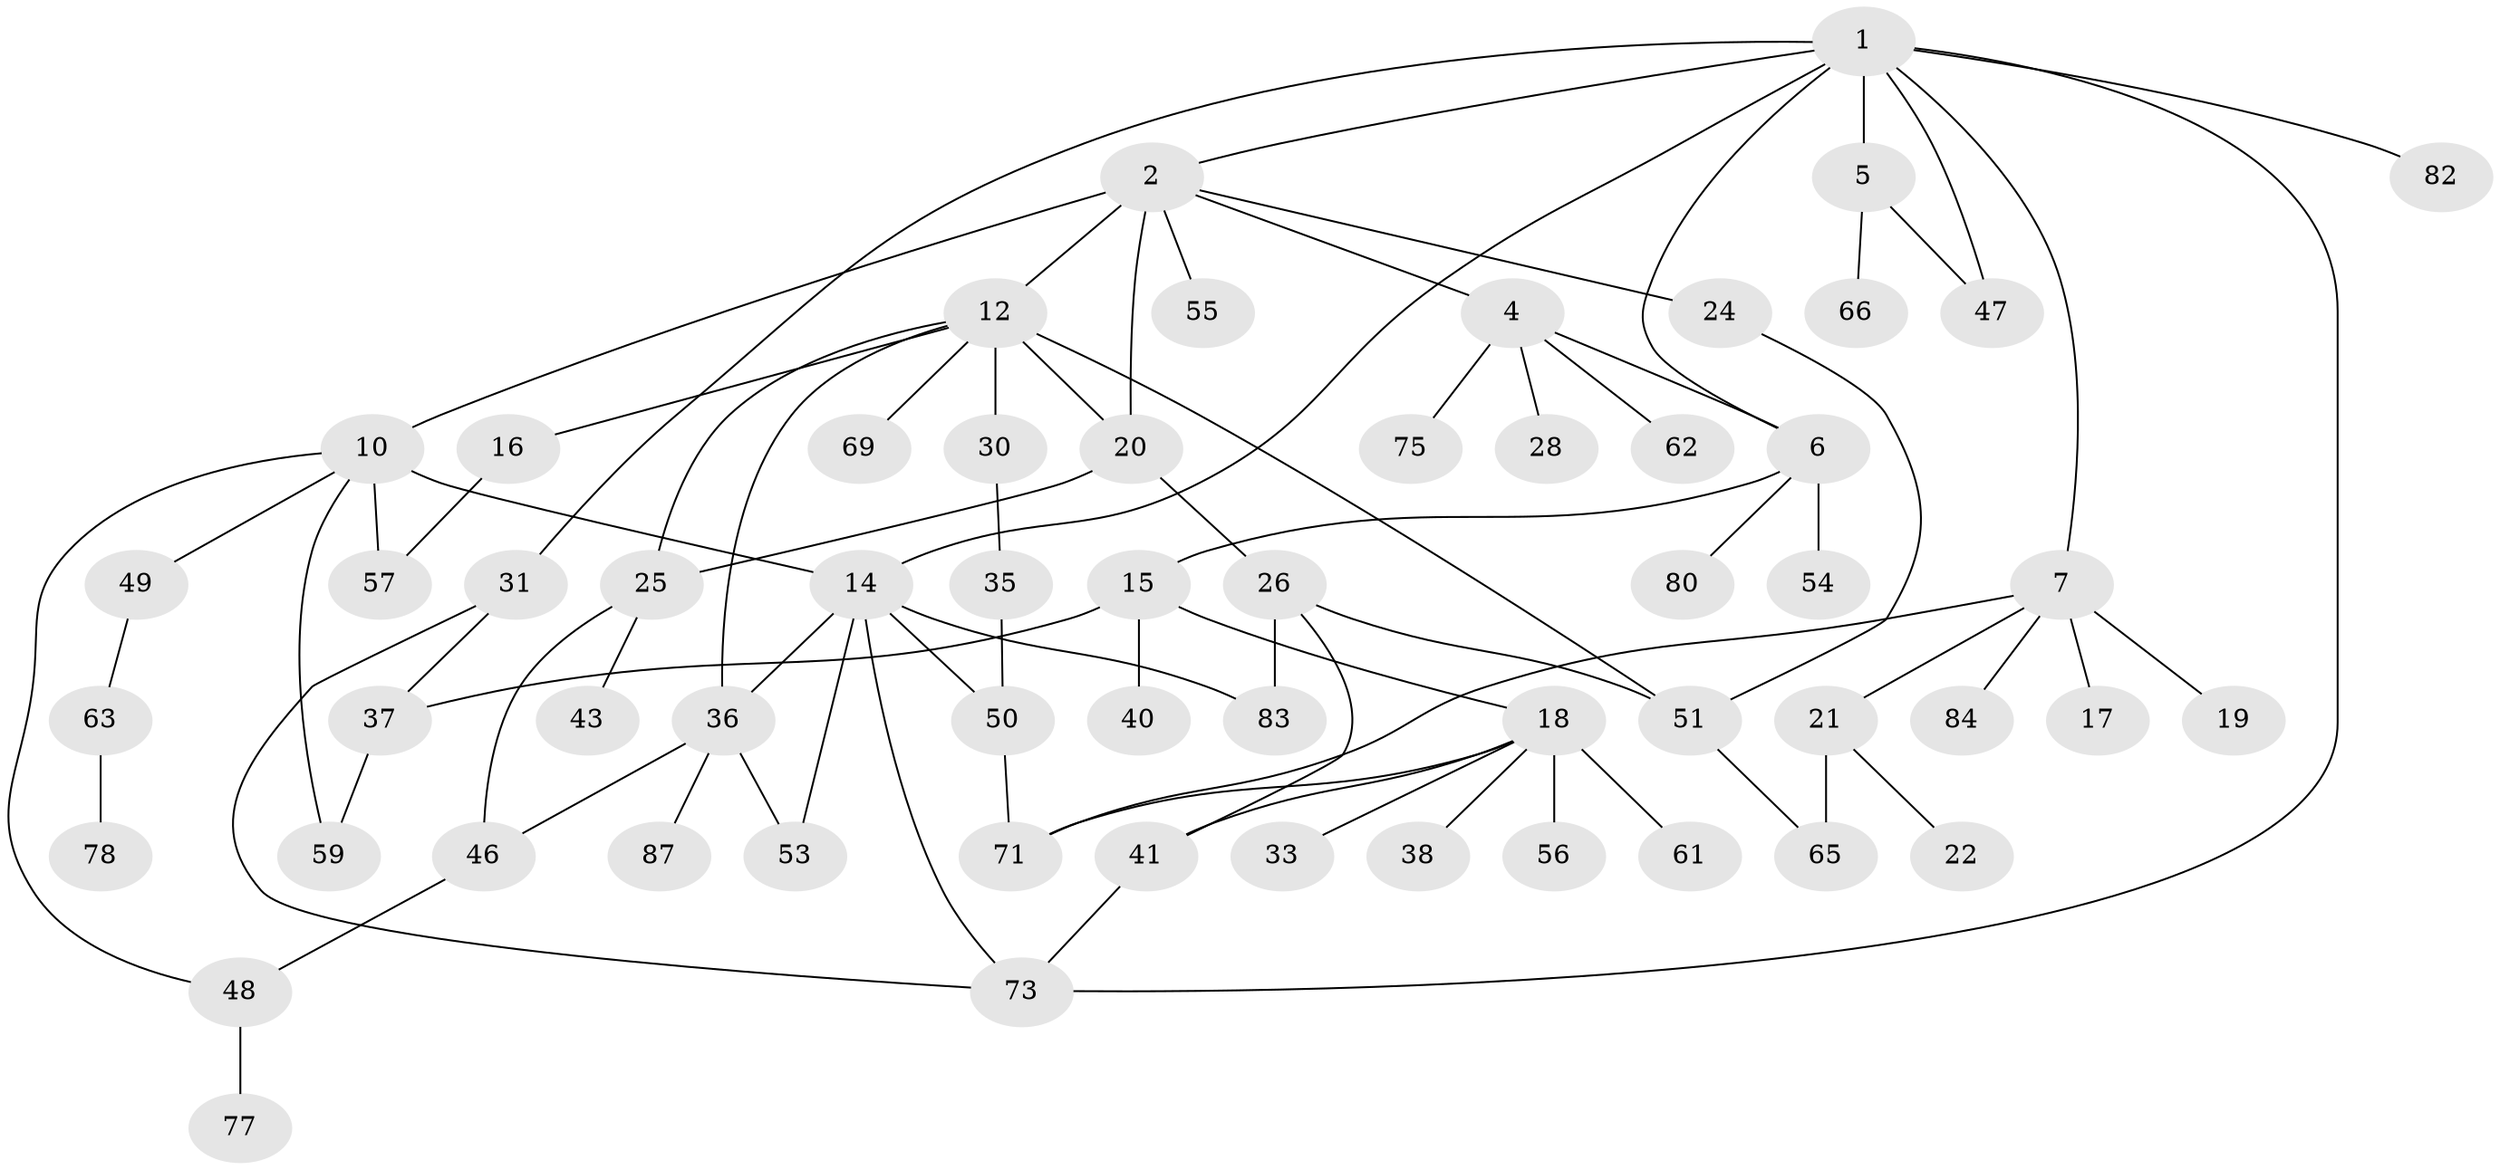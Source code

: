 // original degree distribution, {5: 0.03409090909090909, 6: 0.056818181818181816, 4: 0.125, 3: 0.22727272727272727, 2: 0.22727272727272727, 1: 0.3181818181818182, 7: 0.011363636363636364}
// Generated by graph-tools (version 1.1) at 2025/41/03/06/25 10:41:27]
// undirected, 59 vertices, 81 edges
graph export_dot {
graph [start="1"]
  node [color=gray90,style=filled];
  1 [super="+11"];
  2 [super="+3"];
  4 [super="+9"];
  5 [super="+23"];
  6 [super="+44"];
  7 [super="+8"];
  10 [super="+27"];
  12 [super="+13"];
  14 [super="+67"];
  15;
  16;
  17;
  18 [super="+42"];
  19;
  20;
  21;
  22;
  24 [super="+72"];
  25 [super="+29"];
  26 [super="+32"];
  28 [super="+52"];
  30;
  31 [super="+34"];
  33;
  35;
  36 [super="+39"];
  37 [super="+45"];
  38;
  40;
  41 [super="+79"];
  43;
  46 [super="+74"];
  47 [super="+86"];
  48;
  49;
  50 [super="+60"];
  51 [super="+58"];
  53 [super="+64"];
  54;
  55;
  56;
  57 [super="+68"];
  59 [super="+70"];
  61;
  62;
  63;
  65 [super="+76"];
  66;
  69;
  71 [super="+85"];
  73 [super="+88"];
  75;
  77;
  78;
  80 [super="+81"];
  82;
  83;
  84;
  87;
  1 -- 2;
  1 -- 5;
  1 -- 6;
  1 -- 7;
  1 -- 82;
  1 -- 73;
  1 -- 31;
  1 -- 14;
  1 -- 47;
  2 -- 10;
  2 -- 55;
  2 -- 20;
  2 -- 12 [weight=2];
  2 -- 24;
  2 -- 4;
  4 -- 75;
  4 -- 62;
  4 -- 28;
  4 -- 6;
  5 -- 66;
  5 -- 47;
  6 -- 15;
  6 -- 80;
  6 -- 54;
  7 -- 19;
  7 -- 21;
  7 -- 84;
  7 -- 71;
  7 -- 17;
  10 -- 14 [weight=2];
  10 -- 57;
  10 -- 48;
  10 -- 49;
  10 -- 59;
  12 -- 16;
  12 -- 25;
  12 -- 20;
  12 -- 69;
  12 -- 30;
  12 -- 36;
  12 -- 51;
  14 -- 36;
  14 -- 83;
  14 -- 73;
  14 -- 50;
  14 -- 53;
  15 -- 18;
  15 -- 37;
  15 -- 40;
  16 -- 57;
  18 -- 33;
  18 -- 38;
  18 -- 61;
  18 -- 71;
  18 -- 41;
  18 -- 56;
  20 -- 26;
  20 -- 25;
  21 -- 22;
  21 -- 65;
  24 -- 51;
  25 -- 43;
  25 -- 46;
  26 -- 41;
  26 -- 51;
  26 -- 83;
  30 -- 35;
  31 -- 37;
  31 -- 73;
  35 -- 50;
  36 -- 53;
  36 -- 46;
  36 -- 87;
  37 -- 59;
  41 -- 73;
  46 -- 48;
  48 -- 77;
  49 -- 63;
  50 -- 71;
  51 -- 65;
  63 -- 78;
}
